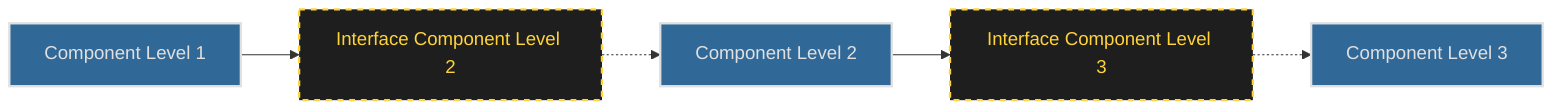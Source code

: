 flowchart LR
    AL1["Component Level 1"] --> IF2["Interface Component Level 2"]
    IF2 -.-> AL2["Component Level 2"]
    AL2 --> IF3["Interface Component Level 3"]
    IF3 -.-> AL3["Component Level 3"]
    style IF2 stroke-dasharray: 5 5,stroke:#FFD43B,stroke-width:2px,fill:#1E1E1E,color:#FFD43B
    style IF3 stroke-dasharray: 5 5,stroke:#FFD43B,stroke-width:2px,fill:#1E1E1E,color:#FFD43B
    style AL1 fill:#306998,stroke:#E0E0E0,stroke-width:2px,color:#E0E0E0
    style AL2 fill:#306998,stroke:#E0E0E0,stroke-width:2px,color:#E0E0E0
    style AL3 fill:#306998,stroke:#E0E0E0,stroke-width:2px,color:#E0E0E0